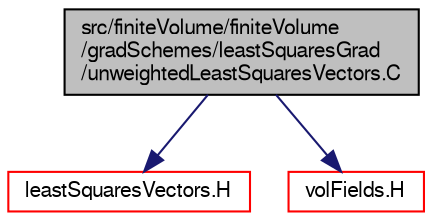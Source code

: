 digraph "src/finiteVolume/finiteVolume/gradSchemes/leastSquaresGrad/unweightedLeastSquaresVectors.C"
{
  bgcolor="transparent";
  edge [fontname="FreeSans",fontsize="10",labelfontname="FreeSans",labelfontsize="10"];
  node [fontname="FreeSans",fontsize="10",shape=record];
  Node0 [label="src/finiteVolume/finiteVolume\l/gradSchemes/leastSquaresGrad\l/unweightedLeastSquaresVectors.C",height=0.2,width=0.4,color="black", fillcolor="grey75", style="filled", fontcolor="black"];
  Node0 -> Node1 [color="midnightblue",fontsize="10",style="solid",fontname="FreeSans"];
  Node1 [label="leastSquaresVectors.H",height=0.2,width=0.4,color="red",URL="$a03152.html"];
  Node0 -> Node304 [color="midnightblue",fontsize="10",style="solid",fontname="FreeSans"];
  Node304 [label="volFields.H",height=0.2,width=0.4,color="red",URL="$a02750.html"];
}
